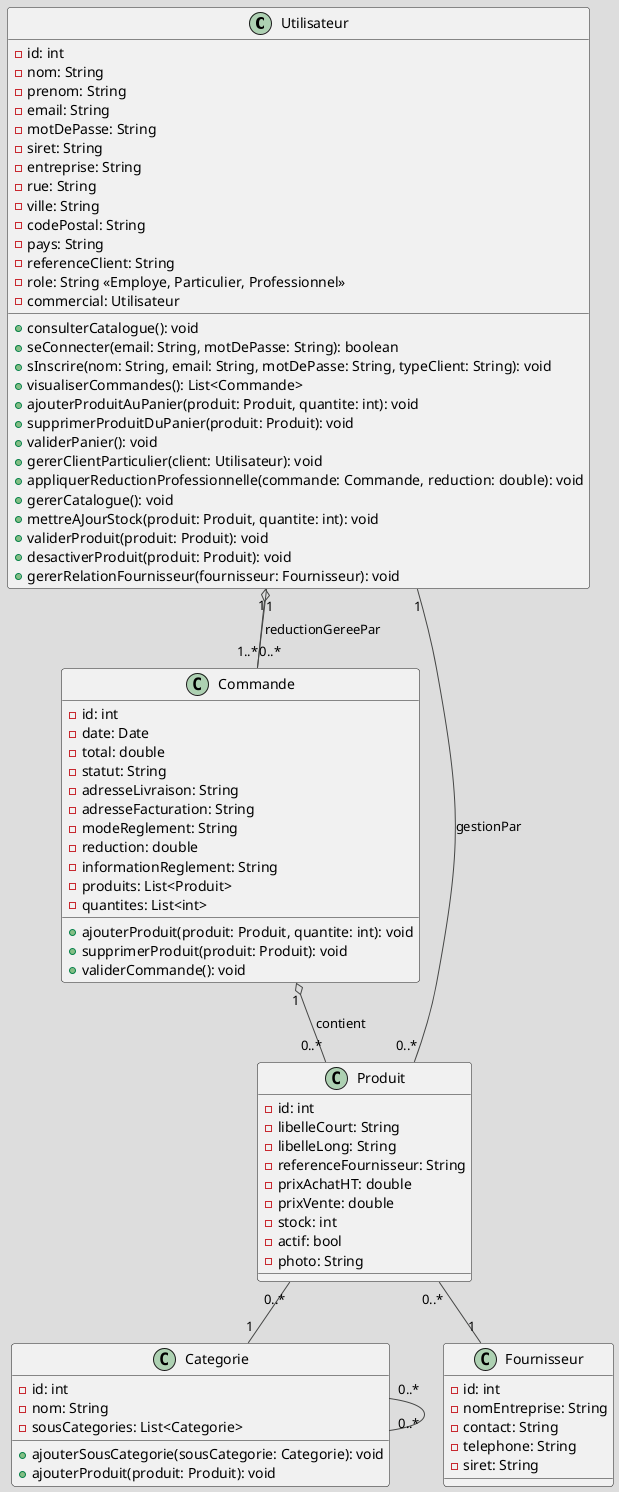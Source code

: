 @startuml diagramme_classe
!theme toy

class Utilisateur {
    - id: int
    - nom: String
    - prenom: String
    - email: String
    - motDePasse: String
    - siret: String
    - entreprise: String
    - rue: String
    - ville: String
    - codePostal: String
    - pays: String
    - referenceClient: String
    - role: String <<Employe, Particulier, Professionnel>>
    - commercial: Utilisateur
    + consulterCatalogue(): void
    + seConnecter(email: String, motDePasse: String): boolean
    + sInscrire(nom: String, email: String, motDePasse: String, typeClient: String): void
    + visualiserCommandes(): List<Commande>
    + ajouterProduitAuPanier(produit: Produit, quantite: int): void
    + supprimerProduitDuPanier(produit: Produit): void
    + validerPanier(): void
    + gererClientParticulier(client: Utilisateur): void
    + appliquerReductionProfessionnelle(commande: Commande, reduction: double): void
    + gererCatalogue(): void
    + mettreAJourStock(produit: Produit, quantite: int): void
    + validerProduit(produit: Produit): void
    + desactiverProduit(produit: Produit): void
    + gererRelationFournisseur(fournisseur: Fournisseur): void
}

class Produit {
    - id: int
    - libelleCourt: String
    - libelleLong: String
    - referenceFournisseur: String
    - prixAchatHT: double
    - prixVente: double
    - stock: int
    - actif: bool
    - photo: String
}

class Categorie {
    - id: int
    - nom: String
    - sousCategories: List<Categorie>
    + ajouterSousCategorie(sousCategorie: Categorie): void
    + ajouterProduit(produit: Produit): void
}

class Fournisseur {
    - id: int
    - nomEntreprise: String
    - contact: String
    - telephone: String
    - siret: String
}

class Commande {
    - id: int
    - date: Date
    - total: double
    - statut: String
    - adresseLivraison: String
    - adresseFacturation: String
    - modeReglement: String
    - reduction: double
    - informationReglement: String
    - produits: List<Produit>
    - quantites: List<int>
    + ajouterProduit(produit: Produit, quantite: int): void
    + supprimerProduit(produit: Produit): void
    + validerCommande(): void
}

Utilisateur "1" o-- "1..*" Commande
Commande "0..*" -- "1" Utilisateur : reductionGereePar
Commande "1" o-- "0..*" Produit : contient
Produit "0..*" -- "1" Fournisseur
Produit "0..*" -- "1" Categorie
Categorie "0..*" -- "0..*" Categorie
Produit "0..*" -- "1" Utilisateur : gestionPar

@enduml